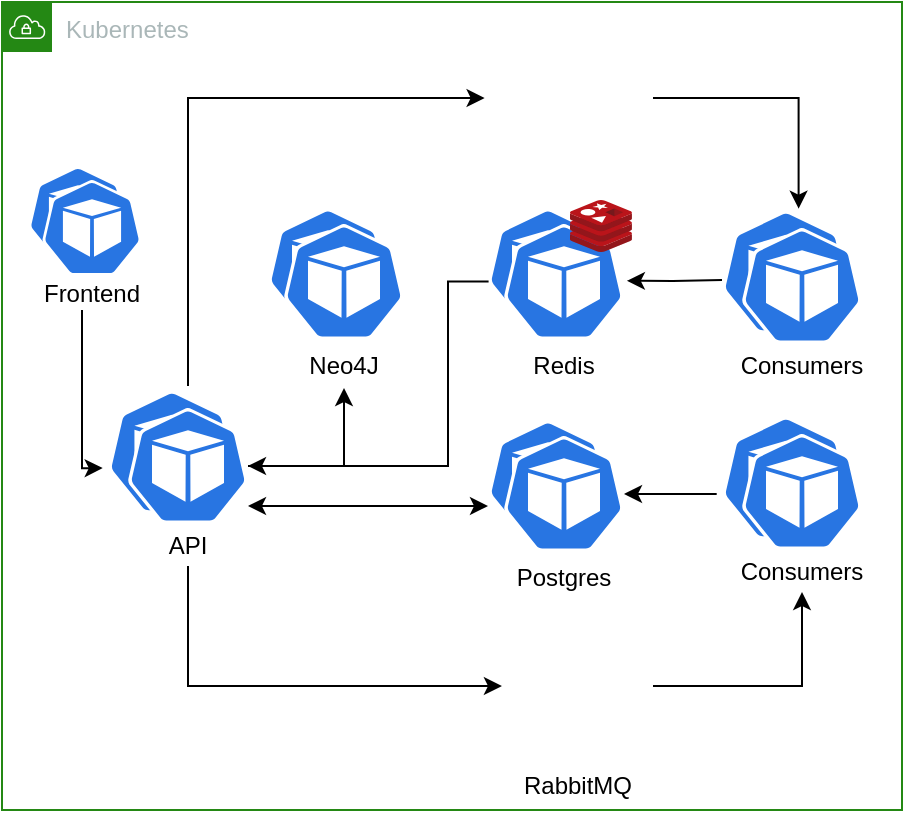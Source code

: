 <mxfile>
    <diagram id="VrP0YWDYMth0J7mWB3k0" name="Page-1">
        <mxGraphModel dx="563" dy="458" grid="1" gridSize="10" guides="1" tooltips="1" connect="1" arrows="1" fold="1" page="1" pageScale="1" pageWidth="850" pageHeight="1100" math="0" shadow="0">
            <root>
                <mxCell id="0"/>
                <mxCell id="1" parent="0"/>
                <mxCell id="Ohhv1TDi-_pLUf5j1PH2-64" value="Kubernetes" style="points=[[0,0],[0.25,0],[0.5,0],[0.75,0],[1,0],[1,0.25],[1,0.5],[1,0.75],[1,1],[0.75,1],[0.5,1],[0.25,1],[0,1],[0,0.75],[0,0.5],[0,0.25]];outlineConnect=0;gradientColor=none;html=1;whiteSpace=wrap;fontSize=12;fontStyle=0;shape=mxgraph.aws4.group;grIcon=mxgraph.aws4.group_vpc;strokeColor=#248814;fillColor=none;verticalAlign=top;align=left;spacingLeft=30;fontColor=#AAB7B8;dashed=0;" parent="1" vertex="1">
                    <mxGeometry x="150" y="96" width="450" height="404" as="geometry"/>
                </mxCell>
                <mxCell id="Ohhv1TDi-_pLUf5j1PH2-13" value="" style="group" parent="1" vertex="1" connectable="0">
                    <mxGeometry x="213" y="298" width="65" height="80" as="geometry"/>
                </mxCell>
                <mxCell id="Ohhv1TDi-_pLUf5j1PH2-40" value="" style="sketch=0;html=1;dashed=0;whitespace=wrap;fillColor=#2875E2;strokeColor=#ffffff;points=[[0.005,0.63,0],[0.1,0.2,0],[0.9,0.2,0],[0.5,0,0],[0.995,0.63,0],[0.72,0.99,0],[0.5,1,0],[0.28,0.99,0]];shape=mxgraph.kubernetes.icon;prIcon=pod" parent="Ohhv1TDi-_pLUf5j1PH2-13" vertex="1">
                    <mxGeometry x="-13" y="-8" width="70" height="62" as="geometry"/>
                </mxCell>
                <mxCell id="Ohhv1TDi-_pLUf5j1PH2-5" value="" style="sketch=0;html=1;dashed=0;whitespace=wrap;fillColor=#2875E2;strokeColor=#ffffff;points=[[0.005,0.63,0],[0.1,0.2,0],[0.9,0.2,0],[0.5,0,0],[0.995,0.63,0],[0.72,0.99,0],[0.5,1,0],[0.28,0.99,0]];shape=mxgraph.kubernetes.icon;prIcon=pod" parent="Ohhv1TDi-_pLUf5j1PH2-13" vertex="1">
                    <mxGeometry width="60" height="60" as="geometry"/>
                </mxCell>
                <mxCell id="Ohhv1TDi-_pLUf5j1PH2-12" value="API" style="text;html=1;strokeColor=none;fillColor=none;align=center;verticalAlign=middle;whiteSpace=wrap;rounded=0;" parent="Ohhv1TDi-_pLUf5j1PH2-13" vertex="1">
                    <mxGeometry y="60" width="60" height="20" as="geometry"/>
                </mxCell>
                <mxCell id="Ohhv1TDi-_pLUf5j1PH2-45" style="edgeStyle=orthogonalEdgeStyle;rounded=0;orthogonalLoop=1;jettySize=auto;html=1;startArrow=none;startFill=0;entryX=0.59;entryY=-0.011;entryDx=0;entryDy=0;entryPerimeter=0;" parent="1" source="Ohhv1TDi-_pLUf5j1PH2-2" target="Ohhv1TDi-_pLUf5j1PH2-42" edge="1">
                    <mxGeometry relative="1" as="geometry">
                        <mxPoint x="593" y="168" as="targetPoint"/>
                    </mxGeometry>
                </mxCell>
                <mxCell id="Ohhv1TDi-_pLUf5j1PH2-2" value="" style="shape=image;verticalLabelPosition=bottom;labelBackgroundColor=#ffffff;verticalAlign=top;aspect=fixed;imageAspect=0;image=https://cdn.icon-icons.com/icons2/2699/PNG/512/apache_kafka_vertical_logo_icon_169585.png;" parent="1" vertex="1">
                    <mxGeometry x="391.31" y="100" width="84.19" height="88" as="geometry"/>
                </mxCell>
                <mxCell id="Ohhv1TDi-_pLUf5j1PH2-11" value="" style="group" parent="1" vertex="1" connectable="0">
                    <mxGeometry x="399.96" y="398" width="75.54" height="100" as="geometry"/>
                </mxCell>
                <mxCell id="Ohhv1TDi-_pLUf5j1PH2-3" value="" style="shape=image;verticalLabelPosition=bottom;labelBackgroundColor=#ffffff;verticalAlign=top;aspect=fixed;imageAspect=0;image=https://cdn.freebiesupply.com/logos/large/2x/rabbitmq-logo-png-transparent.png;" parent="Ohhv1TDi-_pLUf5j1PH2-11" vertex="1">
                    <mxGeometry width="75.54" height="80" as="geometry"/>
                </mxCell>
                <mxCell id="Ohhv1TDi-_pLUf5j1PH2-10" value="RabbitMQ" style="text;html=1;strokeColor=none;fillColor=none;align=center;verticalAlign=middle;whiteSpace=wrap;rounded=0;" parent="Ohhv1TDi-_pLUf5j1PH2-11" vertex="1">
                    <mxGeometry x="8" y="80" width="60" height="20" as="geometry"/>
                </mxCell>
                <mxCell id="Ohhv1TDi-_pLUf5j1PH2-15" value="" style="group" parent="1" vertex="1" connectable="0">
                    <mxGeometry x="283" y="188" width="82.5" height="100" as="geometry"/>
                </mxCell>
                <mxCell id="Ohhv1TDi-_pLUf5j1PH2-9" value="" style="group" parent="Ohhv1TDi-_pLUf5j1PH2-15" vertex="1" connectable="0">
                    <mxGeometry width="82.5" height="100" as="geometry"/>
                </mxCell>
                <mxCell id="Ohhv1TDi-_pLUf5j1PH2-1" value="" style="sketch=0;html=1;dashed=0;whitespace=wrap;fillColor=#2875E2;strokeColor=#ffffff;points=[[0.005,0.63,0],[0.1,0.2,0],[0.9,0.2,0],[0.5,0,0],[0.995,0.63,0],[0.72,0.99,0],[0.5,1,0],[0.28,0.99,0]];shape=mxgraph.kubernetes.icon;prIcon=pod" parent="Ohhv1TDi-_pLUf5j1PH2-9" vertex="1">
                    <mxGeometry y="10" width="60" height="60" as="geometry"/>
                </mxCell>
                <mxCell id="Ohhv1TDi-_pLUf5j1PH2-7" value="" style="sketch=0;html=1;dashed=0;whitespace=wrap;fillColor=#2875E2;strokeColor=#ffffff;points=[[0.005,0.63,0],[0.1,0.2,0],[0.9,0.2,0],[0.5,0,0],[0.995,0.63,0],[0.72,0.99,0],[0.5,1,0],[0.28,0.99,0]];shape=mxgraph.kubernetes.icon;prIcon=pod" parent="Ohhv1TDi-_pLUf5j1PH2-9" vertex="1">
                    <mxGeometry x="8" y="18" width="60" height="60" as="geometry"/>
                </mxCell>
                <mxCell id="Ohhv1TDi-_pLUf5j1PH2-4" value="" style="shape=image;verticalLabelPosition=bottom;labelBackgroundColor=#ffffff;verticalAlign=top;aspect=fixed;imageAspect=0;image=https://seeklogo.com/images/N/neo4j-logo-6863235D8A-seeklogo.com.png;" parent="Ohhv1TDi-_pLUf5j1PH2-9" vertex="1">
                    <mxGeometry x="40" width="33.56" height="38" as="geometry"/>
                </mxCell>
                <mxCell id="Ohhv1TDi-_pLUf5j1PH2-8" value="Neo4J" style="text;html=1;strokeColor=none;fillColor=none;align=center;verticalAlign=middle;whiteSpace=wrap;rounded=0;" parent="Ohhv1TDi-_pLUf5j1PH2-9" vertex="1">
                    <mxGeometry x="8" y="79" width="60" height="22" as="geometry"/>
                </mxCell>
                <mxCell id="Ohhv1TDi-_pLUf5j1PH2-14" value="" style="shape=image;verticalLabelPosition=bottom;labelBackgroundColor=#ffffff;verticalAlign=top;aspect=fixed;imageAspect=0;image=https://s.appbrain.com/static/202107291604966/blob/sdk-logos/grpc.png;strokeWidth=1;imageBorder=none;" parent="Ohhv1TDi-_pLUf5j1PH2-15" vertex="1">
                    <mxGeometry y="62.8" width="72.5" height="23.2" as="geometry"/>
                </mxCell>
                <mxCell id="Ohhv1TDi-_pLUf5j1PH2-16" value="" style="group" parent="1" vertex="1" connectable="0">
                    <mxGeometry x="393" y="294" width="82.5" height="100" as="geometry"/>
                </mxCell>
                <mxCell id="Ohhv1TDi-_pLUf5j1PH2-17" value="" style="group" parent="Ohhv1TDi-_pLUf5j1PH2-16" vertex="1" connectable="0">
                    <mxGeometry width="82.5" height="100" as="geometry"/>
                </mxCell>
                <mxCell id="Ohhv1TDi-_pLUf5j1PH2-18" value="" style="sketch=0;html=1;dashed=0;whitespace=wrap;fillColor=#2875E2;strokeColor=#ffffff;points=[[0.005,0.63,0],[0.1,0.2,0],[0.9,0.2,0],[0.5,0,0],[0.995,0.63,0],[0.72,0.99,0],[0.5,1,0],[0.28,0.99,0]];shape=mxgraph.kubernetes.icon;prIcon=pod" parent="Ohhv1TDi-_pLUf5j1PH2-17" vertex="1">
                    <mxGeometry y="10" width="60" height="60" as="geometry"/>
                </mxCell>
                <mxCell id="Ohhv1TDi-_pLUf5j1PH2-19" value="" style="sketch=0;html=1;dashed=0;whitespace=wrap;fillColor=#2875E2;strokeColor=#ffffff;points=[[0.005,0.63,0],[0.1,0.2,0],[0.9,0.2,0],[0.5,0,0],[0.995,0.63,0],[0.72,0.99,0],[0.5,1,0],[0.28,0.99,0]];shape=mxgraph.kubernetes.icon;prIcon=pod" parent="Ohhv1TDi-_pLUf5j1PH2-17" vertex="1">
                    <mxGeometry x="8" y="18" width="60" height="60" as="geometry"/>
                </mxCell>
                <mxCell id="Ohhv1TDi-_pLUf5j1PH2-21" value="Postgres" style="text;html=1;strokeColor=none;fillColor=none;align=center;verticalAlign=middle;whiteSpace=wrap;rounded=0;" parent="Ohhv1TDi-_pLUf5j1PH2-17" vertex="1">
                    <mxGeometry x="8" y="79" width="60" height="22" as="geometry"/>
                </mxCell>
                <mxCell id="Ohhv1TDi-_pLUf5j1PH2-24" value="" style="shape=image;verticalLabelPosition=bottom;labelBackgroundColor=#ffffff;verticalAlign=top;aspect=fixed;imageAspect=0;image=https://upload.wikimedia.org/wikipedia/commons/thumb/2/29/Postgresql_elephant.svg/1200px-Postgresql_elephant.svg.png;" parent="Ohhv1TDi-_pLUf5j1PH2-17" vertex="1">
                    <mxGeometry x="41.67" y="3" width="36.83" height="38" as="geometry"/>
                </mxCell>
                <mxCell id="Ohhv1TDi-_pLUf5j1PH2-22" value="" style="shape=image;verticalLabelPosition=bottom;labelBackgroundColor=#ffffff;verticalAlign=top;aspect=fixed;imageAspect=0;image=https://s.appbrain.com/static/202107291604966/blob/sdk-logos/grpc.png;strokeWidth=1;imageBorder=none;" parent="Ohhv1TDi-_pLUf5j1PH2-16" vertex="1">
                    <mxGeometry y="62.8" width="72.5" height="23.2" as="geometry"/>
                </mxCell>
                <mxCell id="Ohhv1TDi-_pLUf5j1PH2-26" value="" style="group" parent="1" vertex="1" connectable="0">
                    <mxGeometry x="393" y="188" width="82.85" height="100" as="geometry"/>
                </mxCell>
                <mxCell id="Ohhv1TDi-_pLUf5j1PH2-27" value="" style="group" parent="Ohhv1TDi-_pLUf5j1PH2-26" vertex="1" connectable="0">
                    <mxGeometry width="82.85" height="100" as="geometry"/>
                </mxCell>
                <mxCell id="Ohhv1TDi-_pLUf5j1PH2-28" value="" style="sketch=0;html=1;dashed=0;whitespace=wrap;fillColor=#2875E2;strokeColor=#ffffff;points=[[0.005,0.63,0],[0.1,0.2,0],[0.9,0.2,0],[0.5,0,0],[0.995,0.63,0],[0.72,0.99,0],[0.5,1,0],[0.28,0.99,0]];shape=mxgraph.kubernetes.icon;prIcon=pod" parent="Ohhv1TDi-_pLUf5j1PH2-27" vertex="1">
                    <mxGeometry y="10" width="60" height="60" as="geometry"/>
                </mxCell>
                <mxCell id="Ohhv1TDi-_pLUf5j1PH2-29" value="" style="sketch=0;html=1;dashed=0;whitespace=wrap;fillColor=#2875E2;strokeColor=#ffffff;points=[[0.005,0.63,0],[0.1,0.2,0],[0.9,0.2,0],[0.5,0,0],[0.995,0.63,0],[0.72,0.99,0],[0.5,1,0],[0.28,0.99,0]];shape=mxgraph.kubernetes.icon;prIcon=pod" parent="Ohhv1TDi-_pLUf5j1PH2-27" vertex="1">
                    <mxGeometry x="8" y="18" width="60" height="60" as="geometry"/>
                </mxCell>
                <mxCell id="Ohhv1TDi-_pLUf5j1PH2-30" value="Redis" style="text;html=1;strokeColor=none;fillColor=none;align=center;verticalAlign=middle;whiteSpace=wrap;rounded=0;" parent="Ohhv1TDi-_pLUf5j1PH2-27" vertex="1">
                    <mxGeometry x="8" y="79" width="60" height="22" as="geometry"/>
                </mxCell>
                <mxCell id="Ohhv1TDi-_pLUf5j1PH2-33" value="" style="sketch=0;aspect=fixed;html=1;points=[];align=center;image;fontSize=12;image=img/lib/mscae/Cache_Redis_Product.svg;strokeWidth=1;" parent="Ohhv1TDi-_pLUf5j1PH2-27" vertex="1">
                    <mxGeometry x="41" y="7" width="30.95" height="26" as="geometry"/>
                </mxCell>
                <mxCell id="Ohhv1TDi-_pLUf5j1PH2-32" value="" style="shape=image;verticalLabelPosition=bottom;labelBackgroundColor=#ffffff;verticalAlign=top;aspect=fixed;imageAspect=0;image=https://s.appbrain.com/static/202107291604966/blob/sdk-logos/grpc.png;strokeWidth=1;imageBorder=none;" parent="Ohhv1TDi-_pLUf5j1PH2-26" vertex="1">
                    <mxGeometry y="62.8" width="72.5" height="23.2" as="geometry"/>
                </mxCell>
                <mxCell id="Ohhv1TDi-_pLUf5j1PH2-41" value="" style="group" parent="1" vertex="1" connectable="0">
                    <mxGeometry x="520" y="208" width="65" height="80" as="geometry"/>
                </mxCell>
                <mxCell id="Ohhv1TDi-_pLUf5j1PH2-42" value="" style="sketch=0;html=1;dashed=0;whitespace=wrap;fillColor=#2875E2;strokeColor=#ffffff;points=[[0.005,0.63,0],[0.1,0.2,0],[0.9,0.2,0],[0.5,0,0],[0.995,0.63,0],[0.72,0.99,0],[0.5,1,0],[0.28,0.99,0]];shape=mxgraph.kubernetes.icon;prIcon=pod" parent="Ohhv1TDi-_pLUf5j1PH2-41" vertex="1">
                    <mxGeometry x="-13" y="-8" width="70" height="62" as="geometry"/>
                </mxCell>
                <mxCell id="Ohhv1TDi-_pLUf5j1PH2-43" value="" style="sketch=0;html=1;dashed=0;whitespace=wrap;fillColor=#2875E2;strokeColor=#ffffff;points=[[0.005,0.63,0],[0.1,0.2,0],[0.9,0.2,0],[0.5,0,0],[0.995,0.63,0],[0.72,0.99,0],[0.5,1,0],[0.28,0.99,0]];shape=mxgraph.kubernetes.icon;prIcon=pod" parent="Ohhv1TDi-_pLUf5j1PH2-41" vertex="1">
                    <mxGeometry width="60" height="60" as="geometry"/>
                </mxCell>
                <mxCell id="Ohhv1TDi-_pLUf5j1PH2-44" value="Consumers" style="text;html=1;strokeColor=none;fillColor=none;align=center;verticalAlign=middle;whiteSpace=wrap;rounded=0;" parent="Ohhv1TDi-_pLUf5j1PH2-41" vertex="1">
                    <mxGeometry y="60" width="60" height="20" as="geometry"/>
                </mxCell>
                <mxCell id="Ohhv1TDi-_pLUf5j1PH2-50" style="edgeStyle=orthogonalEdgeStyle;rounded=0;orthogonalLoop=1;jettySize=auto;html=1;startArrow=classic;startFill=1;endArrow=classic;endFill=1;entryX=0.5;entryY=1;entryDx=0;entryDy=0;" parent="1" source="Ohhv1TDi-_pLUf5j1PH2-5" target="Ohhv1TDi-_pLUf5j1PH2-8" edge="1">
                    <mxGeometry relative="1" as="geometry">
                        <mxPoint x="393" y="328.0" as="targetPoint"/>
                    </mxGeometry>
                </mxCell>
                <mxCell id="Ohhv1TDi-_pLUf5j1PH2-51" style="edgeStyle=orthogonalEdgeStyle;rounded=0;orthogonalLoop=1;jettySize=auto;html=1;startArrow=classic;startFill=1;endArrow=classic;endFill=1;" parent="1" source="Ohhv1TDi-_pLUf5j1PH2-5" edge="1">
                    <mxGeometry relative="1" as="geometry">
                        <mxPoint x="393" y="348" as="targetPoint"/>
                        <Array as="points">
                            <mxPoint x="393" y="348"/>
                        </Array>
                    </mxGeometry>
                </mxCell>
                <mxCell id="Ohhv1TDi-_pLUf5j1PH2-53" value="" style="group" parent="1" vertex="1" connectable="0">
                    <mxGeometry x="520" y="311" width="65" height="80" as="geometry"/>
                </mxCell>
                <mxCell id="Ohhv1TDi-_pLUf5j1PH2-54" value="" style="sketch=0;html=1;dashed=0;whitespace=wrap;fillColor=#2875E2;strokeColor=#ffffff;points=[[0.005,0.63,0],[0.1,0.2,0],[0.9,0.2,0],[0.5,0,0],[0.995,0.63,0],[0.72,0.99,0],[0.5,1,0],[0.28,0.99,0]];shape=mxgraph.kubernetes.icon;prIcon=pod" parent="Ohhv1TDi-_pLUf5j1PH2-53" vertex="1">
                    <mxGeometry x="-13" y="-8" width="70" height="62" as="geometry"/>
                </mxCell>
                <mxCell id="Ohhv1TDi-_pLUf5j1PH2-55" value="" style="sketch=0;html=1;dashed=0;whitespace=wrap;fillColor=#2875E2;strokeColor=#ffffff;points=[[0.005,0.63,0],[0.1,0.2,0],[0.9,0.2,0],[0.5,0,0],[0.995,0.63,0],[0.72,0.99,0],[0.5,1,0],[0.28,0.99,0]];shape=mxgraph.kubernetes.icon;prIcon=pod" parent="Ohhv1TDi-_pLUf5j1PH2-53" vertex="1">
                    <mxGeometry width="60" height="60" as="geometry"/>
                </mxCell>
                <mxCell id="Ohhv1TDi-_pLUf5j1PH2-56" value="Consumers" style="text;html=1;strokeColor=none;fillColor=none;align=center;verticalAlign=middle;whiteSpace=wrap;rounded=0;" parent="Ohhv1TDi-_pLUf5j1PH2-53" vertex="1">
                    <mxGeometry y="60" width="60" height="20" as="geometry"/>
                </mxCell>
                <mxCell id="Ohhv1TDi-_pLUf5j1PH2-57" style="edgeStyle=orthogonalEdgeStyle;rounded=0;orthogonalLoop=1;jettySize=auto;html=1;entryX=0.005;entryY=0.63;entryDx=0;entryDy=0;entryPerimeter=0;startArrow=classic;startFill=1;endArrow=none;endFill=0;endSize=6;" parent="1" source="Ohhv1TDi-_pLUf5j1PH2-19" target="Ohhv1TDi-_pLUf5j1PH2-54" edge="1">
                    <mxGeometry relative="1" as="geometry"/>
                </mxCell>
                <mxCell id="Ohhv1TDi-_pLUf5j1PH2-58" style="edgeStyle=orthogonalEdgeStyle;rounded=0;orthogonalLoop=1;jettySize=auto;html=1;startArrow=none;startFill=0;endArrow=classic;endFill=1;" parent="1" source="Ohhv1TDi-_pLUf5j1PH2-3" target="Ohhv1TDi-_pLUf5j1PH2-56" edge="1">
                    <mxGeometry relative="1" as="geometry"/>
                </mxCell>
                <mxCell id="Ohhv1TDi-_pLUf5j1PH2-59" style="edgeStyle=orthogonalEdgeStyle;rounded=0;orthogonalLoop=1;jettySize=auto;html=1;entryX=0;entryY=0.5;entryDx=0;entryDy=0;startArrow=none;startFill=0;endArrow=classic;endFill=1;" parent="1" source="Ohhv1TDi-_pLUf5j1PH2-12" target="Ohhv1TDi-_pLUf5j1PH2-3" edge="1">
                    <mxGeometry relative="1" as="geometry">
                        <Array as="points">
                            <mxPoint x="243" y="438"/>
                        </Array>
                    </mxGeometry>
                </mxCell>
                <mxCell id="Ohhv1TDi-_pLUf5j1PH2-60" style="edgeStyle=orthogonalEdgeStyle;rounded=0;orthogonalLoop=1;jettySize=auto;html=1;entryX=0;entryY=0.5;entryDx=0;entryDy=0;startArrow=none;startFill=0;endArrow=classic;endFill=1;" parent="1" target="Ohhv1TDi-_pLUf5j1PH2-2" edge="1">
                    <mxGeometry relative="1" as="geometry">
                        <mxPoint x="243" y="288" as="sourcePoint"/>
                        <Array as="points">
                            <mxPoint x="243" y="144"/>
                        </Array>
                    </mxGeometry>
                </mxCell>
                <mxCell id="Ohhv1TDi-_pLUf5j1PH2-63" style="edgeStyle=orthogonalEdgeStyle;rounded=0;orthogonalLoop=1;jettySize=auto;html=1;entryX=0.005;entryY=0.63;entryDx=0;entryDy=0;entryPerimeter=0;startArrow=none;startFill=0;endArrow=none;endFill=0;endSize=6;" parent="1" source="Ohhv1TDi-_pLUf5j1PH2-5" target="Ohhv1TDi-_pLUf5j1PH2-28" edge="1">
                    <mxGeometry relative="1" as="geometry">
                        <Array as="points">
                            <mxPoint x="373" y="328"/>
                            <mxPoint x="373" y="236"/>
                        </Array>
                    </mxGeometry>
                </mxCell>
                <mxCell id="Ohhv1TDi-_pLUf5j1PH2-65" value="" style="shape=image;verticalLabelPosition=bottom;labelBackgroundColor=#ffffff;verticalAlign=top;aspect=fixed;imageAspect=0;image=https://seeklogo.com/images/K/kubernetes-logo-3A67038EAB-seeklogo.com.png;" parent="1" vertex="1">
                    <mxGeometry x="151" y="97" width="23" height="22.38" as="geometry"/>
                </mxCell>
                <mxCell id="Ohhv1TDi-_pLUf5j1PH2-66" style="edgeStyle=orthogonalEdgeStyle;rounded=0;orthogonalLoop=1;jettySize=auto;html=1;startArrow=none;startFill=0;endArrow=classic;endFill=1;endSize=6;entryX=1.024;entryY=0.49;entryDx=0;entryDy=0;entryPerimeter=0;" parent="1" target="Ohhv1TDi-_pLUf5j1PH2-29" edge="1">
                    <mxGeometry relative="1" as="geometry">
                        <mxPoint x="510" y="235" as="sourcePoint"/>
                        <mxPoint x="470" y="232" as="targetPoint"/>
                    </mxGeometry>
                </mxCell>
                <mxCell id="Ohhv1TDi-_pLUf5j1PH2-67" value="" style="sketch=0;html=1;dashed=0;whitespace=wrap;fillColor=#2875E2;strokeColor=#ffffff;points=[[0.005,0.63,0],[0.1,0.2,0],[0.9,0.2,0],[0.5,0,0],[0.995,0.63,0],[0.72,0.99,0],[0.5,1,0],[0.28,0.99,0]];shape=mxgraph.kubernetes.icon;prIcon=pod" parent="1" vertex="1">
                    <mxGeometry x="163" y="178" width="50" height="48" as="geometry"/>
                </mxCell>
                <mxCell id="Ohhv1TDi-_pLUf5j1PH2-68" value="" style="sketch=0;html=1;dashed=0;whitespace=wrap;fillColor=#2875E2;strokeColor=#ffffff;points=[[0.005,0.63,0],[0.1,0.2,0],[0.9,0.2,0],[0.5,0,0],[0.995,0.63,0],[0.72,0.99,0],[0.5,1,0],[0.28,0.99,0]];shape=mxgraph.kubernetes.icon;prIcon=pod" parent="1" vertex="1">
                    <mxGeometry x="170" y="185" width="50" height="48" as="geometry"/>
                </mxCell>
                <mxCell id="Ohhv1TDi-_pLUf5j1PH2-70" style="edgeStyle=orthogonalEdgeStyle;rounded=0;orthogonalLoop=1;jettySize=auto;html=1;entryX=0.005;entryY=0.63;entryDx=0;entryDy=0;entryPerimeter=0;startArrow=none;startFill=0;endArrow=classic;endFill=1;endSize=6;" parent="1" source="Ohhv1TDi-_pLUf5j1PH2-69" target="Ohhv1TDi-_pLUf5j1PH2-40" edge="1">
                    <mxGeometry relative="1" as="geometry">
                        <Array as="points">
                            <mxPoint x="190" y="329"/>
                        </Array>
                    </mxGeometry>
                </mxCell>
                <mxCell id="Ohhv1TDi-_pLUf5j1PH2-69" value="Frontend" style="text;html=1;strokeColor=none;fillColor=none;align=center;verticalAlign=middle;whiteSpace=wrap;rounded=0;" parent="1" vertex="1">
                    <mxGeometry x="165" y="233" width="60" height="17" as="geometry"/>
                </mxCell>
            </root>
        </mxGraphModel>
    </diagram>
</mxfile>